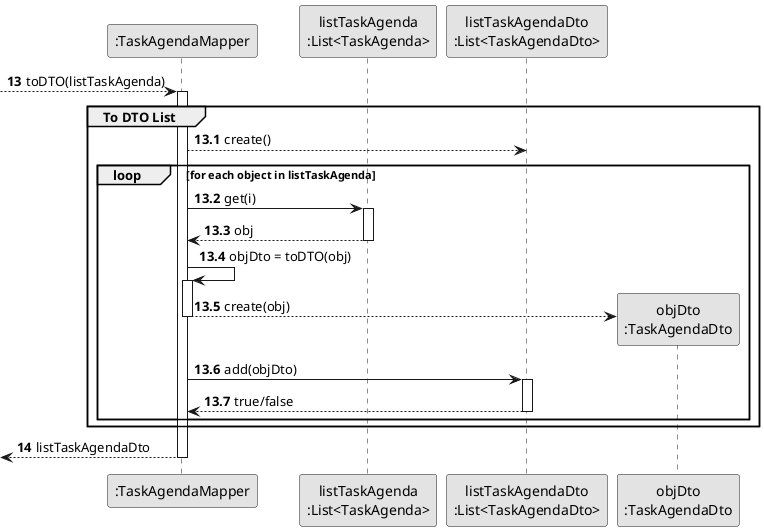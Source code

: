 @startuml
'https://plantuml.com/sequence-diagram
skinparam monochrome true
skinparam packageStyle rectangle
skinparam shadowing false

participant ":TaskAgendaMapper" as TEAMMP
participant "listTaskAgenda\n:List<TaskAgenda>" as TEAMLIST
participant "listTaskAgendaDto\n:List<TaskAgendaDto>" as LSTEAMDTO
participant "objDto\n:TaskAgendaDto" as DTOTEAM

autonumber 13

--> TEAMMP : toDTO(listTaskAgenda)

autonumber 13.1

activate TEAMMP

group To DTO List

TEAMMP --> LSTEAMDTO : create()

loop for each object in listTaskAgenda

TEAMMP -> TEAMLIST : get(i)

activate TEAMLIST

TEAMLIST --> TEAMMP : obj

deactivate TEAMLIST

TEAMMP -> TEAMMP : objDto = toDTO(obj)

activate TEAMMP

TEAMMP --> DTOTEAM** : create(obj)

deactivate TEAMMP

TEAMMP -> LSTEAMDTO : add(objDto)

activate LSTEAMDTO

LSTEAMDTO --> TEAMMP : true/false

deactivate LSTEAMDTO

end

end

autonumber 14

<-- TEAMMP : listTaskAgendaDto

deactivate TEAMMP
@enduml

